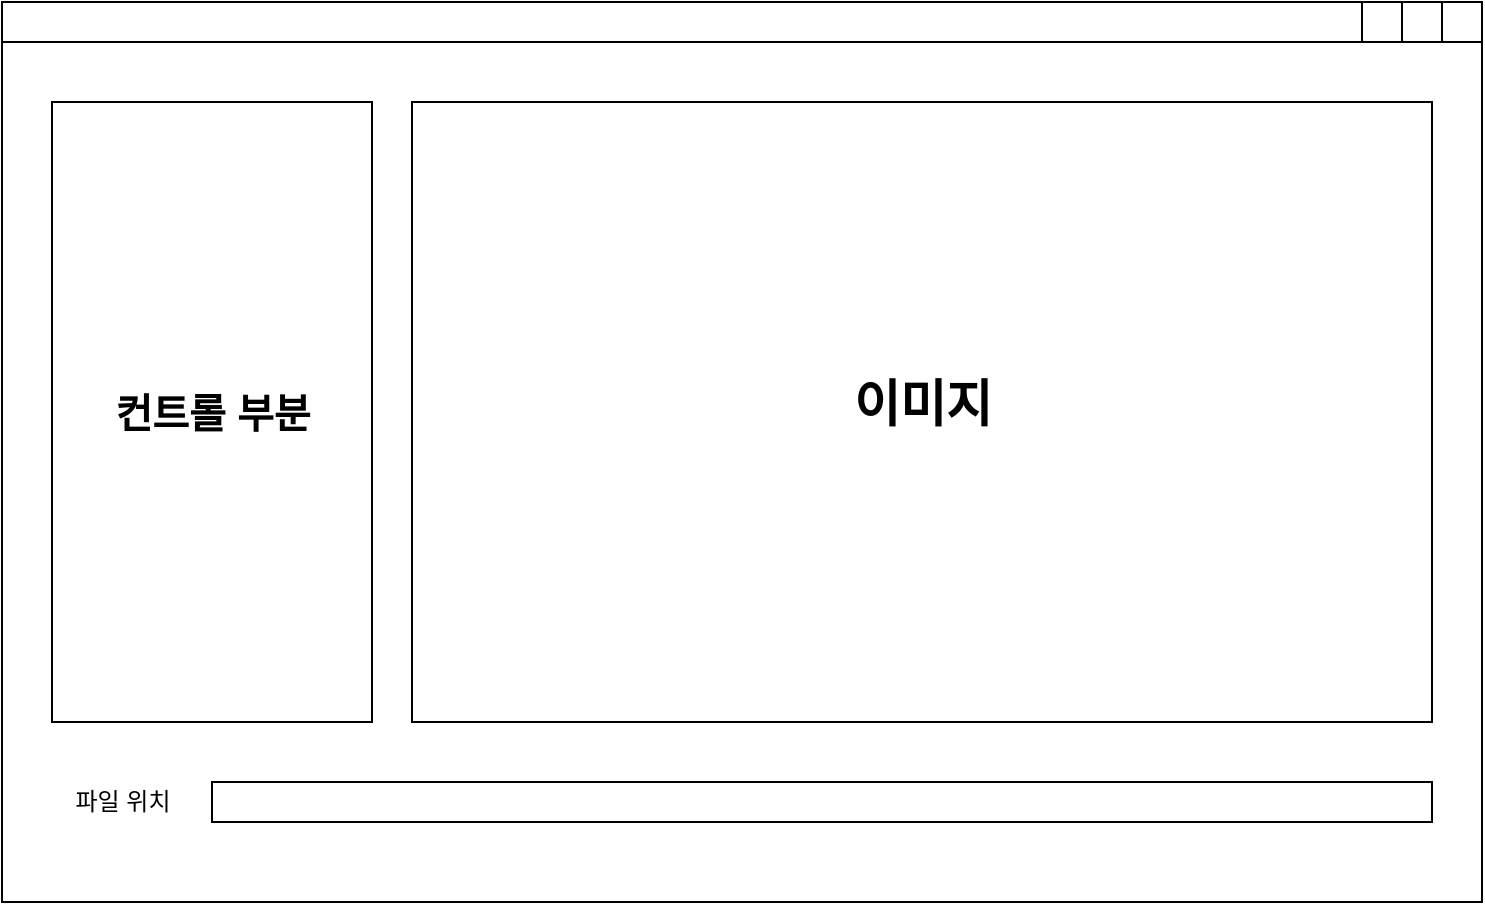 <mxfile version="24.9.1">
  <diagram name="페이지-1" id="1CXfd67G8cg28f1LYDr9">
    <mxGraphModel dx="954" dy="558" grid="1" gridSize="10" guides="1" tooltips="1" connect="1" arrows="1" fold="1" page="1" pageScale="1" pageWidth="827" pageHeight="1169" math="0" shadow="0">
      <root>
        <mxCell id="0" />
        <mxCell id="1" parent="0" />
        <mxCell id="1zBdcWzT21QeWQQSh3dz-1" value="" style="rounded=0;whiteSpace=wrap;html=1;" vertex="1" parent="1">
          <mxGeometry x="60" y="40" width="740" height="450" as="geometry" />
        </mxCell>
        <mxCell id="1zBdcWzT21QeWQQSh3dz-2" value="" style="rounded=0;whiteSpace=wrap;html=1;" vertex="1" parent="1">
          <mxGeometry x="265" y="90" width="510" height="310" as="geometry" />
        </mxCell>
        <mxCell id="1zBdcWzT21QeWQQSh3dz-3" value="" style="rounded=0;whiteSpace=wrap;html=1;" vertex="1" parent="1">
          <mxGeometry x="60" y="40" width="740" height="20" as="geometry" />
        </mxCell>
        <mxCell id="1zBdcWzT21QeWQQSh3dz-5" value="" style="whiteSpace=wrap;html=1;aspect=fixed;" vertex="1" parent="1">
          <mxGeometry x="780" y="40" width="20" height="20" as="geometry" />
        </mxCell>
        <mxCell id="1zBdcWzT21QeWQQSh3dz-6" value="" style="whiteSpace=wrap;html=1;aspect=fixed;" vertex="1" parent="1">
          <mxGeometry x="760" y="40" width="20" height="20" as="geometry" />
        </mxCell>
        <mxCell id="1zBdcWzT21QeWQQSh3dz-7" value="" style="whiteSpace=wrap;html=1;aspect=fixed;" vertex="1" parent="1">
          <mxGeometry x="740" y="40" width="20" height="20" as="geometry" />
        </mxCell>
        <mxCell id="1zBdcWzT21QeWQQSh3dz-8" value="" style="rounded=0;whiteSpace=wrap;html=1;" vertex="1" parent="1">
          <mxGeometry x="85" y="90" width="160" height="310" as="geometry" />
        </mxCell>
        <mxCell id="1zBdcWzT21QeWQQSh3dz-9" value="이미지" style="text;html=1;align=center;verticalAlign=middle;resizable=0;points=[];autosize=1;strokeColor=none;fillColor=none;fontSize=25;fontStyle=1" vertex="1" parent="1">
          <mxGeometry x="470" y="220" width="100" height="40" as="geometry" />
        </mxCell>
        <mxCell id="1zBdcWzT21QeWQQSh3dz-10" value="" style="rounded=0;whiteSpace=wrap;html=1;" vertex="1" parent="1">
          <mxGeometry x="165" y="430" width="610" height="20" as="geometry" />
        </mxCell>
        <mxCell id="1zBdcWzT21QeWQQSh3dz-11" value="파일 위치" style="text;html=1;align=center;verticalAlign=middle;resizable=0;points=[];autosize=1;strokeColor=none;fillColor=none;" vertex="1" parent="1">
          <mxGeometry x="85" y="425" width="70" height="30" as="geometry" />
        </mxCell>
        <mxCell id="1zBdcWzT21QeWQQSh3dz-12" value="컨트롤 부분" style="text;html=1;align=center;verticalAlign=middle;resizable=0;points=[];autosize=1;strokeColor=none;fillColor=none;fontSize=20;fontStyle=1" vertex="1" parent="1">
          <mxGeometry x="100" y="225" width="130" height="40" as="geometry" />
        </mxCell>
      </root>
    </mxGraphModel>
  </diagram>
</mxfile>
